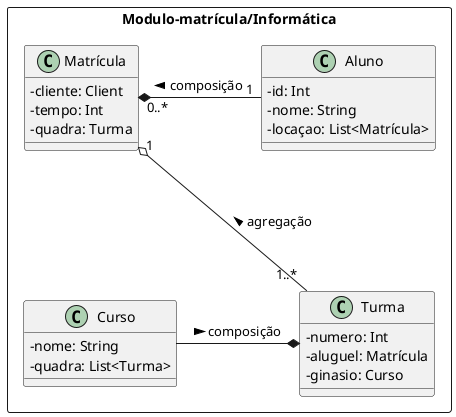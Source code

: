 @startuml matriculaInformatica
skinparam ClassAttributeIconSize 0

package Modulo-matrícula/Informática <<Rectangle>> {

    class Aluno {
    - id: Int
    - nome: String
    - locaçao: List<Matrícula>
  }

  Aluno "1" -l--* "0..*" Matrícula: composição >

  class Matrícula {
    - cliente: Client
    - tempo: Int
    - quadra: Turma
  }

  Matrícula "1" o--- "1..*" Turma: < agregação

  class Turma {
    - numero: Int
    - aluguel: Matrícula
    - ginasio: Curso
  }

  Turma *-l- Curso: < composição

  class Curso {
    - nome: String
    - quadra: List<Turma>
  }

}
@enduml